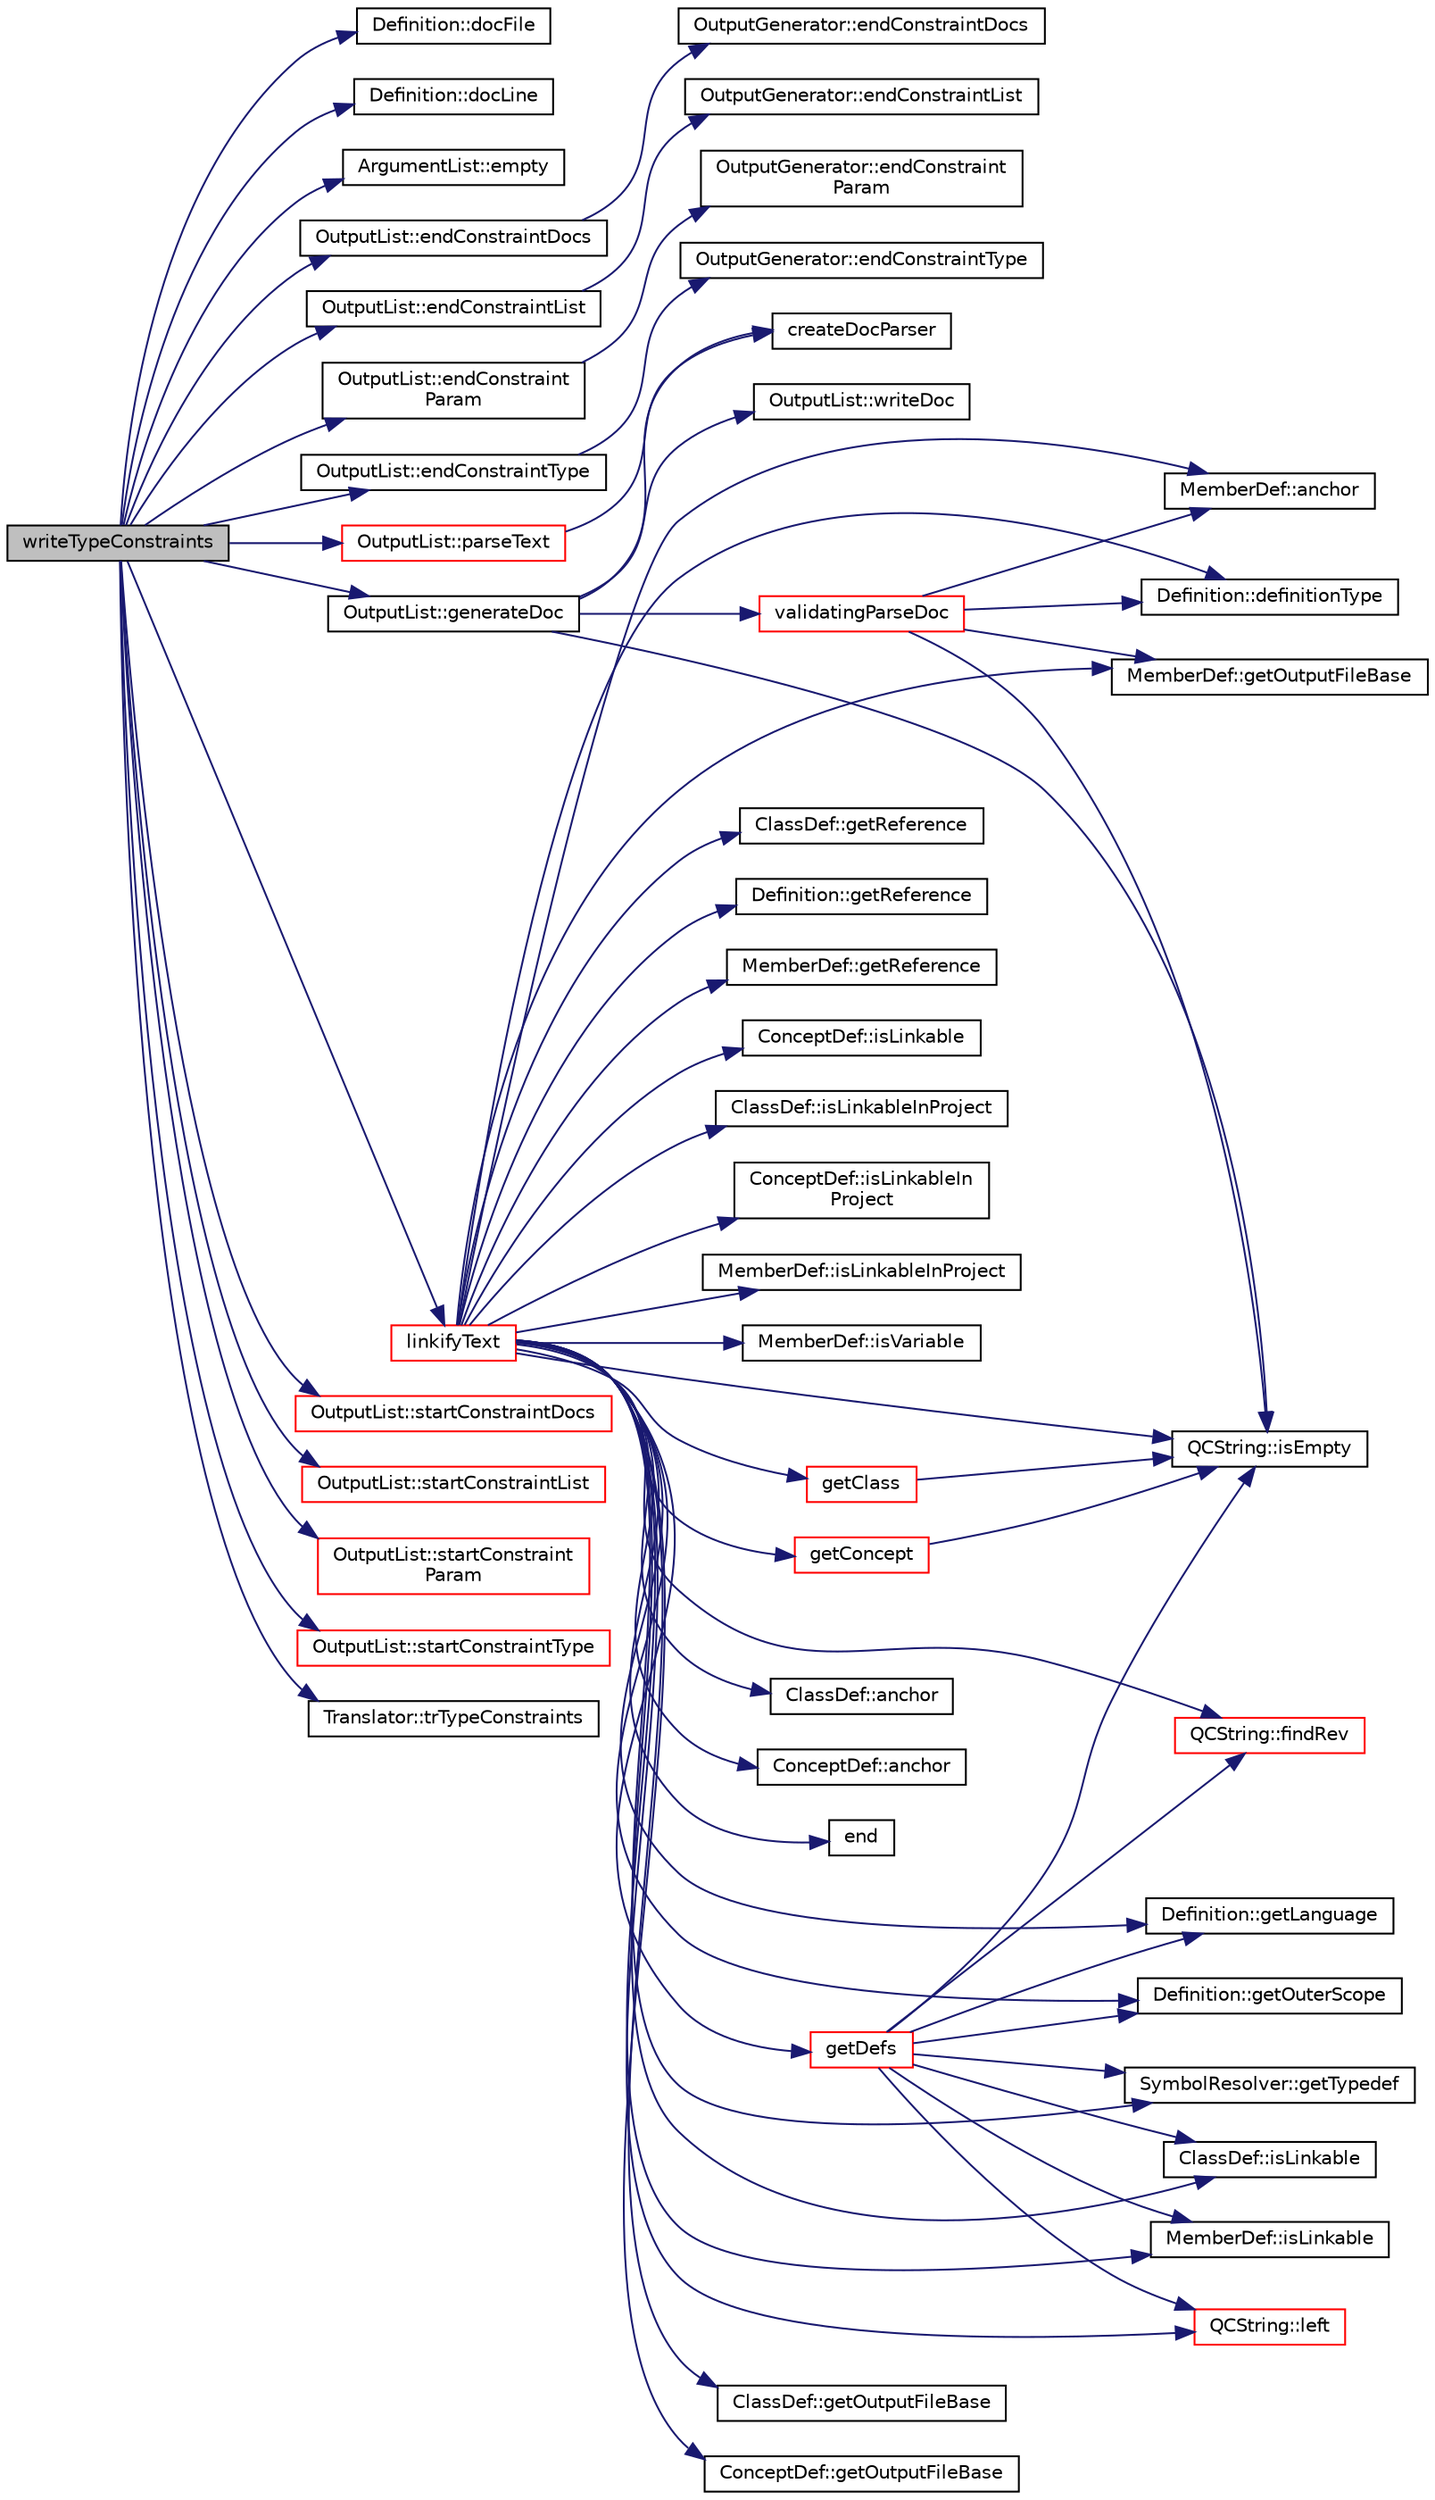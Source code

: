 digraph "writeTypeConstraints"
{
 // LATEX_PDF_SIZE
  edge [fontname="Helvetica",fontsize="10",labelfontname="Helvetica",labelfontsize="10"];
  node [fontname="Helvetica",fontsize="10",shape=record];
  rankdir="LR";
  Node1 [label="writeTypeConstraints",height=0.2,width=0.4,color="black", fillcolor="grey75", style="filled", fontcolor="black",tooltip=" "];
  Node1 -> Node2 [color="midnightblue",fontsize="10",style="solid",fontname="Helvetica"];
  Node2 [label="Definition::docFile",height=0.2,width=0.4,color="black", fillcolor="white", style="filled",URL="$classDefinition.html#a00915f52f3b708bec07aab2b44f03d34",tooltip=" "];
  Node1 -> Node3 [color="midnightblue",fontsize="10",style="solid",fontname="Helvetica"];
  Node3 [label="Definition::docLine",height=0.2,width=0.4,color="black", fillcolor="white", style="filled",URL="$classDefinition.html#a26a4a6e3578aa6c81b2d6d77a1ce694f",tooltip=" "];
  Node1 -> Node4 [color="midnightblue",fontsize="10",style="solid",fontname="Helvetica"];
  Node4 [label="ArgumentList::empty",height=0.2,width=0.4,color="black", fillcolor="white", style="filled",URL="$classArgumentList.html#aaa15ddcfdb06a535a3398f1dc73d336d",tooltip=" "];
  Node1 -> Node5 [color="midnightblue",fontsize="10",style="solid",fontname="Helvetica"];
  Node5 [label="OutputList::endConstraintDocs",height=0.2,width=0.4,color="black", fillcolor="white", style="filled",URL="$classOutputList.html#a7f4d066d76f000ebeb4d810521573fdf",tooltip=" "];
  Node5 -> Node6 [color="midnightblue",fontsize="10",style="solid",fontname="Helvetica"];
  Node6 [label="OutputGenerator::endConstraintDocs",height=0.2,width=0.4,color="black", fillcolor="white", style="filled",URL="$classOutputGenerator.html#a079c2400a911349969e61531d72c554e",tooltip=" "];
  Node1 -> Node7 [color="midnightblue",fontsize="10",style="solid",fontname="Helvetica"];
  Node7 [label="OutputList::endConstraintList",height=0.2,width=0.4,color="black", fillcolor="white", style="filled",URL="$classOutputList.html#a1f970355071c4cdb7e2e125b8e235070",tooltip=" "];
  Node7 -> Node8 [color="midnightblue",fontsize="10",style="solid",fontname="Helvetica"];
  Node8 [label="OutputGenerator::endConstraintList",height=0.2,width=0.4,color="black", fillcolor="white", style="filled",URL="$classOutputGenerator.html#a0998d070dc2c5d9ba203a8c58b7b1b73",tooltip=" "];
  Node1 -> Node9 [color="midnightblue",fontsize="10",style="solid",fontname="Helvetica"];
  Node9 [label="OutputList::endConstraint\lParam",height=0.2,width=0.4,color="black", fillcolor="white", style="filled",URL="$classOutputList.html#a9d50347ddbe39ce2328b87913c64bfdb",tooltip=" "];
  Node9 -> Node10 [color="midnightblue",fontsize="10",style="solid",fontname="Helvetica"];
  Node10 [label="OutputGenerator::endConstraint\lParam",height=0.2,width=0.4,color="black", fillcolor="white", style="filled",URL="$classOutputGenerator.html#afacff7ea600037f0e6fc29207f06332e",tooltip=" "];
  Node1 -> Node11 [color="midnightblue",fontsize="10",style="solid",fontname="Helvetica"];
  Node11 [label="OutputList::endConstraintType",height=0.2,width=0.4,color="black", fillcolor="white", style="filled",URL="$classOutputList.html#a0a3b0e8b9a13d824c67f0ca04c5fed0d",tooltip=" "];
  Node11 -> Node12 [color="midnightblue",fontsize="10",style="solid",fontname="Helvetica"];
  Node12 [label="OutputGenerator::endConstraintType",height=0.2,width=0.4,color="black", fillcolor="white", style="filled",URL="$classOutputGenerator.html#a7abed59bb311949ab7cae21a009485cf",tooltip=" "];
  Node1 -> Node13 [color="midnightblue",fontsize="10",style="solid",fontname="Helvetica"];
  Node13 [label="OutputList::generateDoc",height=0.2,width=0.4,color="black", fillcolor="white", style="filled",URL="$classOutputList.html#a877c62aba09007547061b82a62e8c6dd",tooltip=" "];
  Node13 -> Node14 [color="midnightblue",fontsize="10",style="solid",fontname="Helvetica"];
  Node14 [label="createDocParser",height=0.2,width=0.4,color="black", fillcolor="white", style="filled",URL="$docparser_8cpp.html#a00e008a1b49a5878df53ac31ac3e354d",tooltip=" "];
  Node13 -> Node15 [color="midnightblue",fontsize="10",style="solid",fontname="Helvetica"];
  Node15 [label="QCString::isEmpty",height=0.2,width=0.4,color="black", fillcolor="white", style="filled",URL="$classQCString.html#a621c4090d69ad7d05ef8e5234376c3d8",tooltip=" "];
  Node13 -> Node16 [color="midnightblue",fontsize="10",style="solid",fontname="Helvetica"];
  Node16 [label="validatingParseDoc",height=0.2,width=0.4,color="red", fillcolor="white", style="filled",URL="$docparser_8cpp.html#aadebaff733b962f5415b0c5d74afbd00",tooltip=" "];
  Node16 -> Node21 [color="midnightblue",fontsize="10",style="solid",fontname="Helvetica"];
  Node21 [label="MemberDef::anchor",height=0.2,width=0.4,color="black", fillcolor="white", style="filled",URL="$classMemberDef.html#a170c6221384447f7e2e9f5a529efef40",tooltip=" "];
  Node16 -> Node62 [color="midnightblue",fontsize="10",style="solid",fontname="Helvetica"];
  Node62 [label="Definition::definitionType",height=0.2,width=0.4,color="black", fillcolor="white", style="filled",URL="$classDefinition.html#a526c39074637d4b17a3f67df56d961ff",tooltip=" "];
  Node16 -> Node65 [color="midnightblue",fontsize="10",style="solid",fontname="Helvetica"];
  Node65 [label="MemberDef::getOutputFileBase",height=0.2,width=0.4,color="black", fillcolor="white", style="filled",URL="$classMemberDef.html#a1691f8cc2d90978d091a7d7aae11dd8d",tooltip=" "];
  Node16 -> Node15 [color="midnightblue",fontsize="10",style="solid",fontname="Helvetica"];
  Node13 -> Node125 [color="midnightblue",fontsize="10",style="solid",fontname="Helvetica"];
  Node125 [label="OutputList::writeDoc",height=0.2,width=0.4,color="black", fillcolor="white", style="filled",URL="$classOutputList.html#abee937cc2cd0386cf76c69a9b5d04de8",tooltip=" "];
  Node1 -> Node126 [color="midnightblue",fontsize="10",style="solid",fontname="Helvetica"];
  Node126 [label="linkifyText",height=0.2,width=0.4,color="red", fillcolor="white", style="filled",URL="$util_8cpp.html#ae61ca16879462ab6bd55475fa265b251",tooltip=" "];
  Node126 -> Node85 [color="midnightblue",fontsize="10",style="solid",fontname="Helvetica"];
  Node85 [label="ClassDef::anchor",height=0.2,width=0.4,color="black", fillcolor="white", style="filled",URL="$classClassDef.html#a7016b59e40eefbd4e9a1cc6fa43e0bff",tooltip=" "];
  Node126 -> Node127 [color="midnightblue",fontsize="10",style="solid",fontname="Helvetica"];
  Node127 [label="ConceptDef::anchor",height=0.2,width=0.4,color="black", fillcolor="white", style="filled",URL="$classConceptDef.html#a59e9b6a7ed4fbf557a98554203041ddb",tooltip=" "];
  Node126 -> Node21 [color="midnightblue",fontsize="10",style="solid",fontname="Helvetica"];
  Node126 -> Node62 [color="midnightblue",fontsize="10",style="solid",fontname="Helvetica"];
  Node126 -> Node55 [color="midnightblue",fontsize="10",style="solid",fontname="Helvetica"];
  Node55 [label="end",height=0.2,width=0.4,color="black", fillcolor="white", style="filled",URL="$dir_8cpp.html#abb4720f72b574f81dc4f7aea0e653a64",tooltip=" "];
  Node126 -> Node104 [color="midnightblue",fontsize="10",style="solid",fontname="Helvetica"];
  Node104 [label="QCString::findRev",height=0.2,width=0.4,color="red", fillcolor="white", style="filled",URL="$classQCString.html#ab47a6435c16d61d04fb448f1080b4e26",tooltip=" "];
  Node126 -> Node88 [color="midnightblue",fontsize="10",style="solid",fontname="Helvetica"];
  Node88 [label="getClass",height=0.2,width=0.4,color="red", fillcolor="white", style="filled",URL="$classdef_8cpp.html#a9682735bd2cf0656eaa944f8b3e364a2",tooltip=" "];
  Node88 -> Node15 [color="midnightblue",fontsize="10",style="solid",fontname="Helvetica"];
  Node126 -> Node128 [color="midnightblue",fontsize="10",style="solid",fontname="Helvetica"];
  Node128 [label="getConcept",height=0.2,width=0.4,color="red", fillcolor="white", style="filled",URL="$conceptdef_8cpp.html#abc9dcc96b75f1a299589ec14c2a97c97",tooltip=" "];
  Node128 -> Node15 [color="midnightblue",fontsize="10",style="solid",fontname="Helvetica"];
  Node126 -> Node129 [color="midnightblue",fontsize="10",style="solid",fontname="Helvetica"];
  Node129 [label="getDefs",height=0.2,width=0.4,color="red", fillcolor="white", style="filled",URL="$util_8cpp.html#a2295072491e4c81a8406ae2a29d68d25",tooltip=" "];
  Node129 -> Node104 [color="midnightblue",fontsize="10",style="solid",fontname="Helvetica"];
  Node129 -> Node43 [color="midnightblue",fontsize="10",style="solid",fontname="Helvetica"];
  Node43 [label="Definition::getLanguage",height=0.2,width=0.4,color="black", fillcolor="white", style="filled",URL="$classDefinition.html#a0dda9f50f2f9754e6341a10373eafec7",tooltip=" "];
  Node129 -> Node136 [color="midnightblue",fontsize="10",style="solid",fontname="Helvetica"];
  Node136 [label="Definition::getOuterScope",height=0.2,width=0.4,color="black", fillcolor="white", style="filled",URL="$classDefinition.html#acabf5ee4ca8de43bbcc5cd5736f150e5",tooltip=" "];
  Node129 -> Node137 [color="midnightblue",fontsize="10",style="solid",fontname="Helvetica"];
  Node137 [label="SymbolResolver::getTypedef",height=0.2,width=0.4,color="black", fillcolor="white", style="filled",URL="$classSymbolResolver.html#ae434934a4e3459b50310c2a1dc9dd17b",tooltip=" "];
  Node129 -> Node15 [color="midnightblue",fontsize="10",style="solid",fontname="Helvetica"];
  Node129 -> Node140 [color="midnightblue",fontsize="10",style="solid",fontname="Helvetica"];
  Node140 [label="ClassDef::isLinkable",height=0.2,width=0.4,color="black", fillcolor="white", style="filled",URL="$classClassDef.html#a659ebf886a21ea56b51354c22b91b0dc",tooltip=" "];
  Node129 -> Node97 [color="midnightblue",fontsize="10",style="solid",fontname="Helvetica"];
  Node97 [label="MemberDef::isLinkable",height=0.2,width=0.4,color="black", fillcolor="white", style="filled",URL="$classMemberDef.html#aa0a9d4db2b1fbdd5c728f4b2e4c2694d",tooltip=" "];
  Node129 -> Node33 [color="midnightblue",fontsize="10",style="solid",fontname="Helvetica"];
  Node33 [label="QCString::left",height=0.2,width=0.4,color="red", fillcolor="white", style="filled",URL="$classQCString.html#aecf8b66312c4e97333219cc344c11a4f",tooltip=" "];
  Node126 -> Node43 [color="midnightblue",fontsize="10",style="solid",fontname="Helvetica"];
  Node126 -> Node136 [color="midnightblue",fontsize="10",style="solid",fontname="Helvetica"];
  Node126 -> Node90 [color="midnightblue",fontsize="10",style="solid",fontname="Helvetica"];
  Node90 [label="ClassDef::getOutputFileBase",height=0.2,width=0.4,color="black", fillcolor="white", style="filled",URL="$classClassDef.html#a12a8f241e90a0cb0bdf19c27bf2025b0",tooltip=" "];
  Node126 -> Node165 [color="midnightblue",fontsize="10",style="solid",fontname="Helvetica"];
  Node165 [label="ConceptDef::getOutputFileBase",height=0.2,width=0.4,color="black", fillcolor="white", style="filled",URL="$classConceptDef.html#ad694ad46f46434352e8fb1650d867c5b",tooltip=" "];
  Node126 -> Node65 [color="midnightblue",fontsize="10",style="solid",fontname="Helvetica"];
  Node126 -> Node91 [color="midnightblue",fontsize="10",style="solid",fontname="Helvetica"];
  Node91 [label="ClassDef::getReference",height=0.2,width=0.4,color="black", fillcolor="white", style="filled",URL="$classClassDef.html#a5ca8b91f73e7989abdceb8958dcb0b59",tooltip=" "];
  Node126 -> Node92 [color="midnightblue",fontsize="10",style="solid",fontname="Helvetica"];
  Node92 [label="Definition::getReference",height=0.2,width=0.4,color="black", fillcolor="white", style="filled",URL="$classDefinition.html#aab5f8631606d43a73f371833eb6425ee",tooltip=" "];
  Node126 -> Node93 [color="midnightblue",fontsize="10",style="solid",fontname="Helvetica"];
  Node93 [label="MemberDef::getReference",height=0.2,width=0.4,color="black", fillcolor="white", style="filled",URL="$classMemberDef.html#a1fa921f95581774af1de1a29fb24a0c8",tooltip=" "];
  Node126 -> Node137 [color="midnightblue",fontsize="10",style="solid",fontname="Helvetica"];
  Node126 -> Node15 [color="midnightblue",fontsize="10",style="solid",fontname="Helvetica"];
  Node126 -> Node140 [color="midnightblue",fontsize="10",style="solid",fontname="Helvetica"];
  Node126 -> Node166 [color="midnightblue",fontsize="10",style="solid",fontname="Helvetica"];
  Node166 [label="ConceptDef::isLinkable",height=0.2,width=0.4,color="black", fillcolor="white", style="filled",URL="$classConceptDef.html#a7d30ea7de8b9cb1ac13eb70a64be0cec",tooltip=" "];
  Node126 -> Node97 [color="midnightblue",fontsize="10",style="solid",fontname="Helvetica"];
  Node126 -> Node167 [color="midnightblue",fontsize="10",style="solid",fontname="Helvetica"];
  Node167 [label="ClassDef::isLinkableInProject",height=0.2,width=0.4,color="black", fillcolor="white", style="filled",URL="$classClassDef.html#ab44ea1cae6c5a0ff7ea797e355672e87",tooltip=" "];
  Node126 -> Node168 [color="midnightblue",fontsize="10",style="solid",fontname="Helvetica"];
  Node168 [label="ConceptDef::isLinkableIn\lProject",height=0.2,width=0.4,color="black", fillcolor="white", style="filled",URL="$classConceptDef.html#a02d42e5214ac1a2bc776284d55c324fd",tooltip=" "];
  Node126 -> Node169 [color="midnightblue",fontsize="10",style="solid",fontname="Helvetica"];
  Node169 [label="MemberDef::isLinkableInProject",height=0.2,width=0.4,color="black", fillcolor="white", style="filled",URL="$classMemberDef.html#a76c1eca28747e65a64edce870a0a79f8",tooltip=" "];
  Node126 -> Node170 [color="midnightblue",fontsize="10",style="solid",fontname="Helvetica"];
  Node170 [label="MemberDef::isVariable",height=0.2,width=0.4,color="black", fillcolor="white", style="filled",URL="$classMemberDef.html#ad7b6f788b487058e9e6ac65b092479b9",tooltip=" "];
  Node126 -> Node33 [color="midnightblue",fontsize="10",style="solid",fontname="Helvetica"];
  Node1 -> Node174 [color="midnightblue",fontsize="10",style="solid",fontname="Helvetica"];
  Node174 [label="OutputList::parseText",height=0.2,width=0.4,color="red", fillcolor="white", style="filled",URL="$classOutputList.html#adfdcf2ba925f05be8beb8cf43deb168a",tooltip=" "];
  Node174 -> Node14 [color="midnightblue",fontsize="10",style="solid",fontname="Helvetica"];
  Node1 -> Node181 [color="midnightblue",fontsize="10",style="solid",fontname="Helvetica"];
  Node181 [label="OutputList::startConstraintDocs",height=0.2,width=0.4,color="red", fillcolor="white", style="filled",URL="$classOutputList.html#a5e2a94bd45cf237f40a9a0e7eb1386d2",tooltip=" "];
  Node1 -> Node183 [color="midnightblue",fontsize="10",style="solid",fontname="Helvetica"];
  Node183 [label="OutputList::startConstraintList",height=0.2,width=0.4,color="red", fillcolor="white", style="filled",URL="$classOutputList.html#aa97f8716fbd06a49dd172b5c65bb2c56",tooltip=" "];
  Node1 -> Node185 [color="midnightblue",fontsize="10",style="solid",fontname="Helvetica"];
  Node185 [label="OutputList::startConstraint\lParam",height=0.2,width=0.4,color="red", fillcolor="white", style="filled",URL="$classOutputList.html#a552198c8c605b7d5bc9cb49885e5cf87",tooltip=" "];
  Node1 -> Node187 [color="midnightblue",fontsize="10",style="solid",fontname="Helvetica"];
  Node187 [label="OutputList::startConstraintType",height=0.2,width=0.4,color="red", fillcolor="white", style="filled",URL="$classOutputList.html#a711c480e26d4492f5cd83fc4c9947105",tooltip=" "];
  Node1 -> Node189 [color="midnightblue",fontsize="10",style="solid",fontname="Helvetica"];
  Node189 [label="Translator::trTypeConstraints",height=0.2,width=0.4,color="black", fillcolor="white", style="filled",URL="$classTranslator.html#a3695f44e92e6478f7a4f0aabf7cf37ad",tooltip=" "];
}
